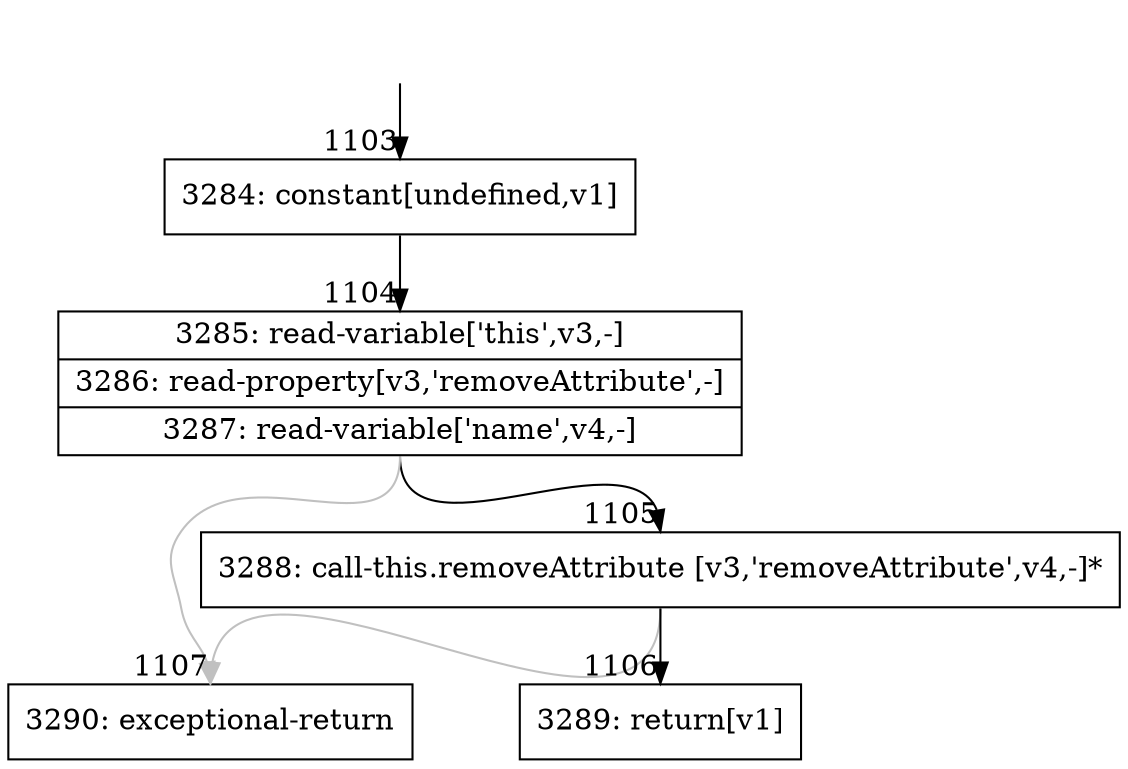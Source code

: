 digraph {
rankdir="TD"
BB_entry109[shape=none,label=""];
BB_entry109 -> BB1103 [tailport=s, headport=n, headlabel="    1103"]
BB1103 [shape=record label="{3284: constant[undefined,v1]}" ] 
BB1103 -> BB1104 [tailport=s, headport=n, headlabel="      1104"]
BB1104 [shape=record label="{3285: read-variable['this',v3,-]|3286: read-property[v3,'removeAttribute',-]|3287: read-variable['name',v4,-]}" ] 
BB1104 -> BB1105 [tailport=s, headport=n, headlabel="      1105"]
BB1104 -> BB1107 [tailport=s, headport=n, color=gray, headlabel="      1107"]
BB1105 [shape=record label="{3288: call-this.removeAttribute [v3,'removeAttribute',v4,-]*}" ] 
BB1105 -> BB1106 [tailport=s, headport=n, headlabel="      1106"]
BB1105 -> BB1107 [tailport=s, headport=n, color=gray]
BB1106 [shape=record label="{3289: return[v1]}" ] 
BB1107 [shape=record label="{3290: exceptional-return}" ] 
//#$~ 659
}
